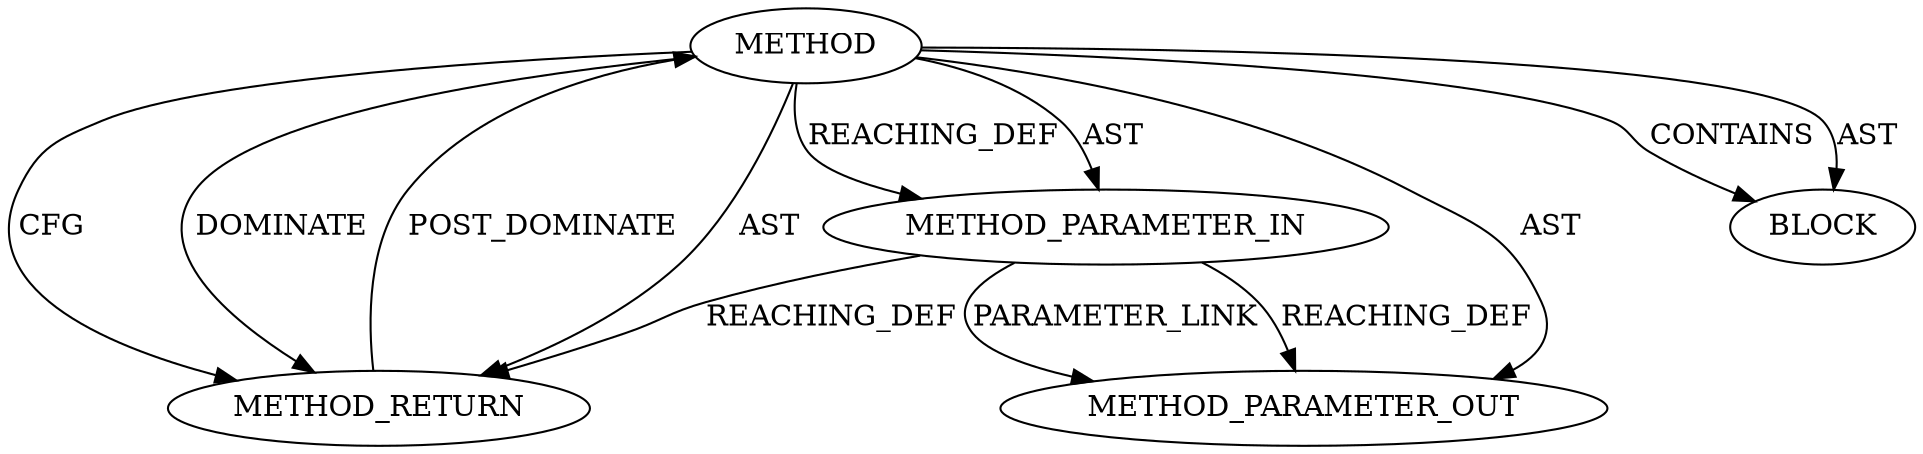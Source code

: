 digraph {
  21871 [label=METHOD_PARAMETER_OUT ORDER=1 CODE="p1" IS_VARIADIC=false TYPE_FULL_NAME="ANY" EVALUATION_STRATEGY="BY_VALUE" INDEX=1 NAME="p1"]
  19654 [label=METHOD_RETURN ORDER=2 CODE="RET" TYPE_FULL_NAME="ANY" EVALUATION_STRATEGY="BY_VALUE"]
  19651 [label=METHOD AST_PARENT_TYPE="NAMESPACE_BLOCK" AST_PARENT_FULL_NAME="<global>" ORDER=0 CODE="<empty>" FULL_NAME="skb_frag_address" IS_EXTERNAL=true FILENAME="<empty>" SIGNATURE="" NAME="skb_frag_address"]
  19652 [label=METHOD_PARAMETER_IN ORDER=1 CODE="p1" IS_VARIADIC=false TYPE_FULL_NAME="ANY" EVALUATION_STRATEGY="BY_VALUE" INDEX=1 NAME="p1"]
  19653 [label=BLOCK ORDER=1 ARGUMENT_INDEX=1 CODE="<empty>" TYPE_FULL_NAME="ANY"]
  19652 -> 19654 [label=REACHING_DEF VARIABLE="p1"]
  19651 -> 19654 [label=CFG ]
  19652 -> 21871 [label=PARAMETER_LINK ]
  19652 -> 21871 [label=REACHING_DEF VARIABLE="p1"]
  19654 -> 19651 [label=POST_DOMINATE ]
  19651 -> 19653 [label=AST ]
  19651 -> 19654 [label=DOMINATE ]
  19651 -> 19654 [label=AST ]
  19651 -> 19653 [label=CONTAINS ]
  19651 -> 19652 [label=REACHING_DEF VARIABLE=""]
  19651 -> 19652 [label=AST ]
  19651 -> 21871 [label=AST ]
}
